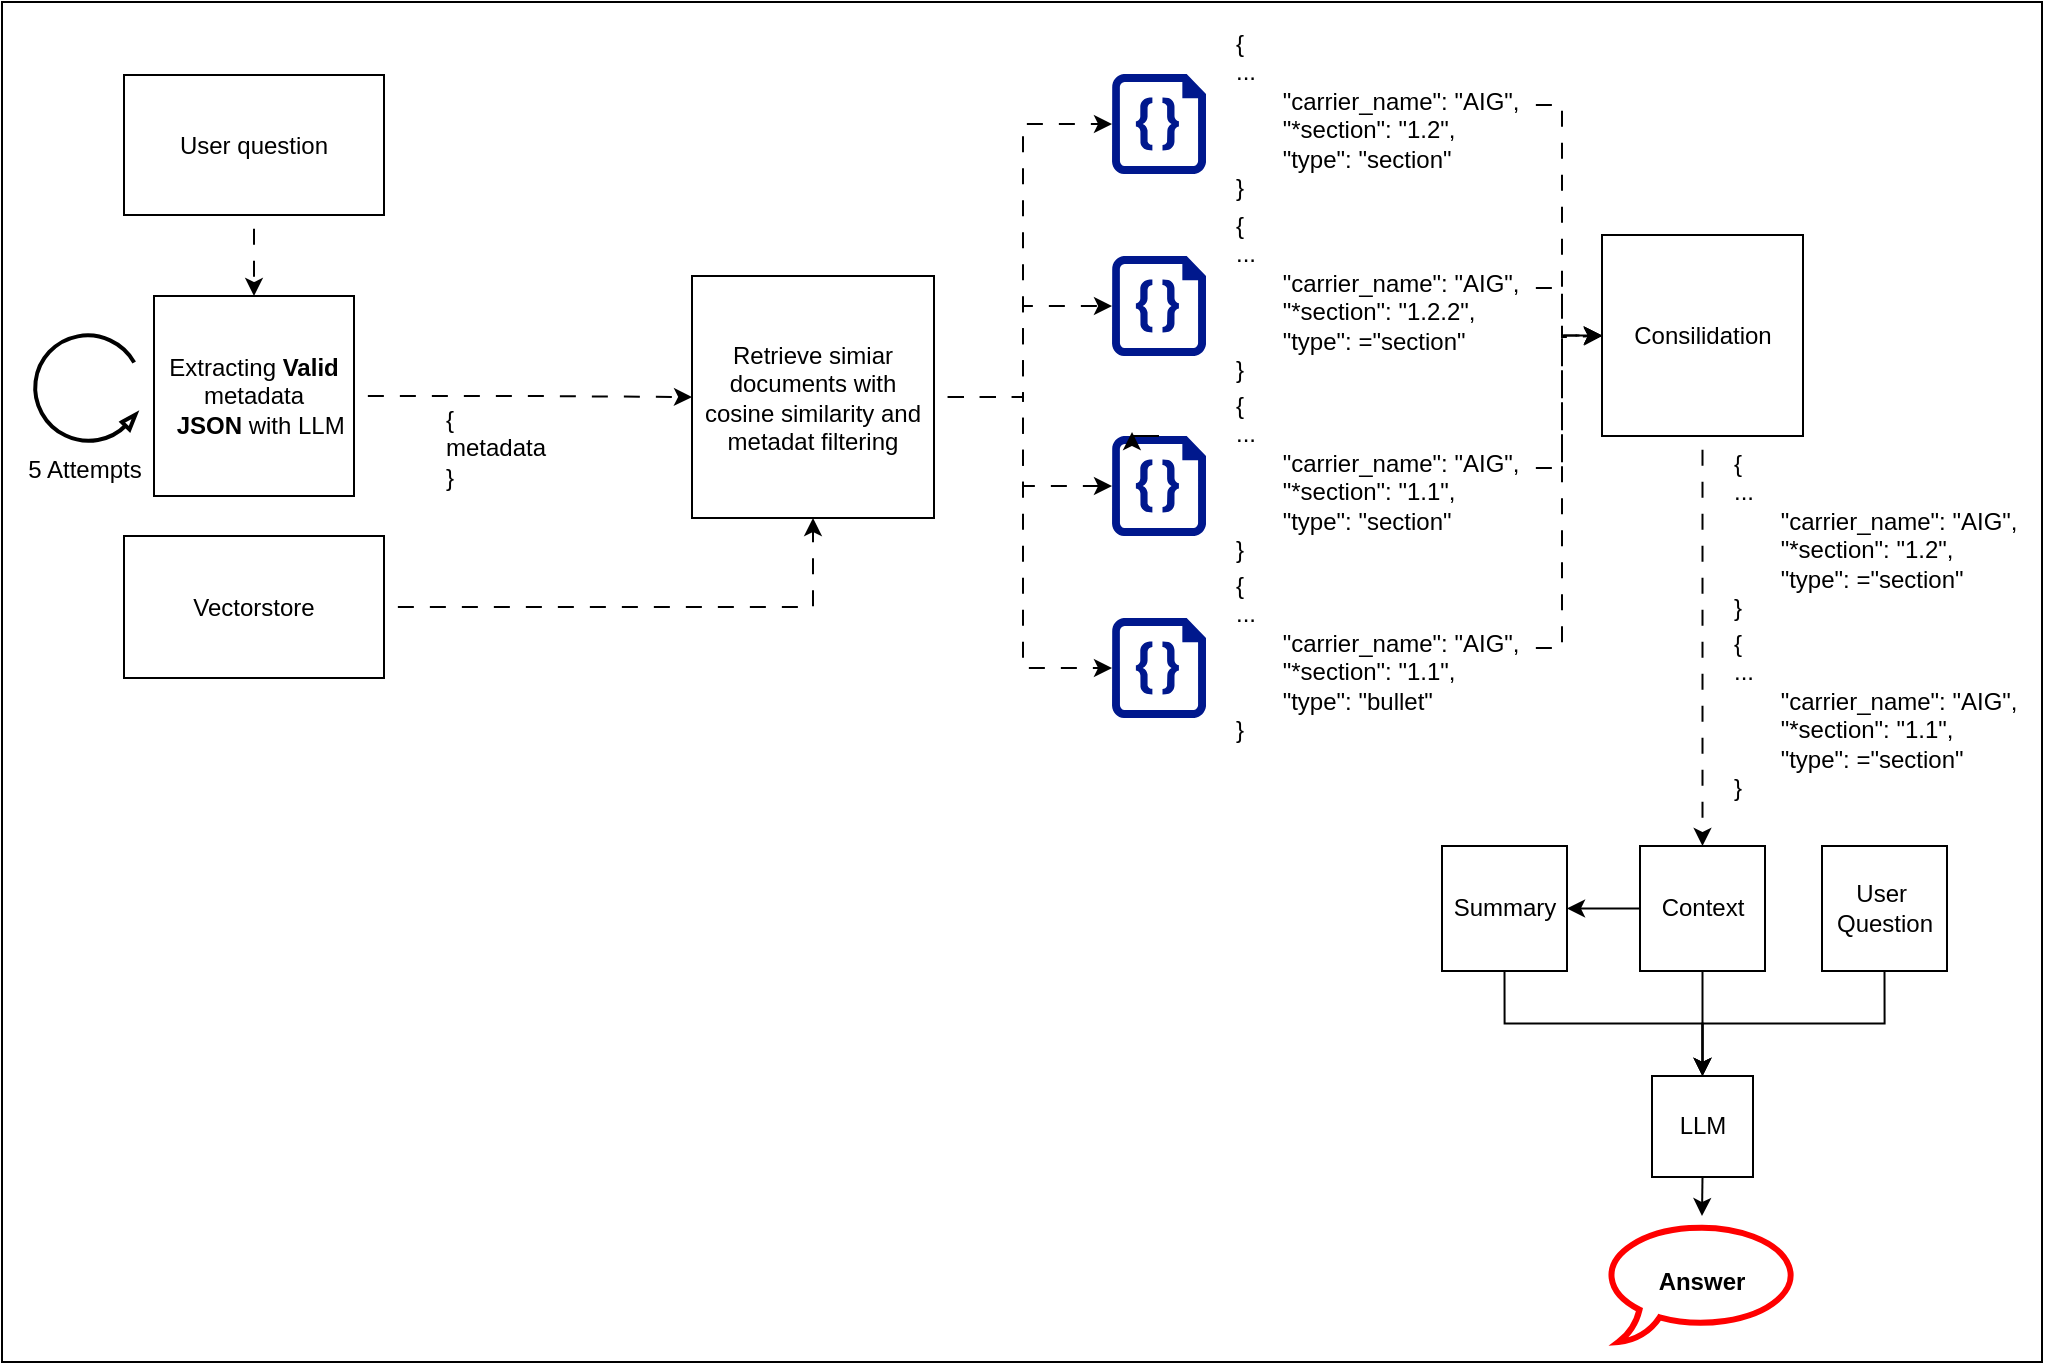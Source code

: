 <mxfile version="26.2.5">
  <diagram name="Page-1" id="iORtpcLDI9qJ4xYqakeK">
    <mxGraphModel dx="2462" dy="759" grid="1" gridSize="10" guides="1" tooltips="1" connect="1" arrows="1" fold="1" page="1" pageScale="1" pageWidth="1100" pageHeight="850" math="0" shadow="0">
      <root>
        <mxCell id="0" />
        <mxCell id="1" parent="0" />
        <mxCell id="EXGRSp4ZxNFS2PTwkuX2-83" value="" style="whiteSpace=wrap;html=1;" vertex="1" parent="1">
          <mxGeometry x="-1090" y="13" width="1020" height="680" as="geometry" />
        </mxCell>
        <mxCell id="EXGRSp4ZxNFS2PTwkuX2-75" value="&lt;b style=&quot;text-wrap-mode: nowrap;&quot;&gt;Answer&lt;/b&gt;" style="whiteSpace=wrap;html=1;shape=mxgraph.basic.oval_callout;strokeColor=#FF0000;strokeWidth=3;" vertex="1" parent="1">
          <mxGeometry x="-290" y="623" width="100" height="60" as="geometry" />
        </mxCell>
        <mxCell id="EXGRSp4ZxNFS2PTwkuX2-41" style="edgeStyle=orthogonalEdgeStyle;rounded=0;orthogonalLoop=1;jettySize=auto;html=1;exitX=1;exitY=0.5;exitDx=0;exitDy=0;entryX=0.5;entryY=1;entryDx=0;entryDy=0;flowAnimation=1;" edge="1" parent="1" source="EXGRSp4ZxNFS2PTwkuX2-1" target="EXGRSp4ZxNFS2PTwkuX2-2">
          <mxGeometry relative="1" as="geometry" />
        </mxCell>
        <mxCell id="EXGRSp4ZxNFS2PTwkuX2-1" value="Vectorstore" style="whiteSpace=wrap;html=1;" vertex="1" parent="1">
          <mxGeometry x="-1029" y="280" width="130" height="71" as="geometry" />
        </mxCell>
        <mxCell id="EXGRSp4ZxNFS2PTwkuX2-2" value="Retrieve simiar documents with cosine similarity and metadat filtering" style="whiteSpace=wrap;html=1;aspect=fixed;" vertex="1" parent="1">
          <mxGeometry x="-745" y="150" width="121" height="121" as="geometry" />
        </mxCell>
        <mxCell id="EXGRSp4ZxNFS2PTwkuX2-39" style="edgeStyle=orthogonalEdgeStyle;rounded=0;orthogonalLoop=1;jettySize=auto;html=1;exitX=0.5;exitY=1;exitDx=0;exitDy=0;flowAnimation=1;" edge="1" parent="1" source="EXGRSp4ZxNFS2PTwkuX2-5" target="EXGRSp4ZxNFS2PTwkuX2-31">
          <mxGeometry relative="1" as="geometry" />
        </mxCell>
        <mxCell id="EXGRSp4ZxNFS2PTwkuX2-5" value="User question" style="whiteSpace=wrap;html=1;" vertex="1" parent="1">
          <mxGeometry x="-1029" y="49.5" width="130" height="70" as="geometry" />
        </mxCell>
        <mxCell id="EXGRSp4ZxNFS2PTwkuX2-12" value="" style="sketch=0;aspect=fixed;pointerEvents=1;shadow=0;dashed=0;html=1;strokeColor=none;labelPosition=center;verticalLabelPosition=bottom;verticalAlign=top;align=center;fillColor=#00188D;shape=mxgraph.azure.code_file" vertex="1" parent="1">
          <mxGeometry x="-535" y="49" width="47" height="50" as="geometry" />
        </mxCell>
        <mxCell id="EXGRSp4ZxNFS2PTwkuX2-13" value="" style="sketch=0;aspect=fixed;pointerEvents=1;shadow=0;dashed=0;html=1;strokeColor=none;labelPosition=center;verticalLabelPosition=bottom;verticalAlign=top;align=center;fillColor=#00188D;shape=mxgraph.azure.code_file" vertex="1" parent="1">
          <mxGeometry x="-535" y="140" width="47" height="50" as="geometry" />
        </mxCell>
        <mxCell id="EXGRSp4ZxNFS2PTwkuX2-14" value="" style="sketch=0;aspect=fixed;pointerEvents=1;shadow=0;dashed=0;html=1;strokeColor=none;labelPosition=center;verticalLabelPosition=bottom;verticalAlign=top;align=center;fillColor=#00188D;shape=mxgraph.azure.code_file" vertex="1" parent="1">
          <mxGeometry x="-535" y="230" width="47" height="50" as="geometry" />
        </mxCell>
        <mxCell id="EXGRSp4ZxNFS2PTwkuX2-55" style="edgeStyle=orthogonalEdgeStyle;rounded=0;orthogonalLoop=1;jettySize=auto;html=1;entryX=0;entryY=0.5;entryDx=0;entryDy=0;flowAnimation=1;" edge="1" parent="1" source="EXGRSp4ZxNFS2PTwkuX2-15" target="EXGRSp4ZxNFS2PTwkuX2-47">
          <mxGeometry relative="1" as="geometry" />
        </mxCell>
        <mxCell id="EXGRSp4ZxNFS2PTwkuX2-15" value="&lt;div&gt;{&lt;/div&gt;&lt;div&gt;...&lt;/div&gt;&lt;div&gt;&amp;nbsp; &amp;nbsp; &amp;nbsp; &amp;nbsp;&quot;carrier_name&quot;: &quot;AIG&quot;,&lt;/div&gt;&lt;div&gt;&amp;nbsp; &amp;nbsp; &amp;nbsp; &amp;nbsp;&quot;*section&quot;: &quot;1.2&quot;,&lt;/div&gt;&lt;div&gt;&amp;nbsp; &amp;nbsp; &amp;nbsp; &amp;nbsp;&quot;type&quot;: &quot;section&quot;&lt;/div&gt;&lt;div&gt;}&lt;/div&gt;" style="text;whiteSpace=wrap;html=1;" vertex="1" parent="1">
          <mxGeometry x="-475" y="19.5" width="145" height="90" as="geometry" />
        </mxCell>
        <mxCell id="EXGRSp4ZxNFS2PTwkuX2-54" style="edgeStyle=orthogonalEdgeStyle;rounded=0;orthogonalLoop=1;jettySize=auto;html=1;exitX=1;exitY=0.5;exitDx=0;exitDy=0;flowAnimation=1;" edge="1" parent="1" source="EXGRSp4ZxNFS2PTwkuX2-16">
          <mxGeometry relative="1" as="geometry">
            <mxPoint x="-290" y="180" as="targetPoint" />
          </mxGeometry>
        </mxCell>
        <mxCell id="EXGRSp4ZxNFS2PTwkuX2-16" value="&lt;div&gt;{&lt;/div&gt;&lt;div&gt;...&lt;/div&gt;&lt;div&gt;&amp;nbsp; &amp;nbsp; &amp;nbsp; &amp;nbsp;&quot;carrier_name&quot;: &quot;AIG&quot;,&lt;/div&gt;&lt;div&gt;&amp;nbsp; &amp;nbsp; &amp;nbsp; &amp;nbsp;&quot;*section&quot;: &quot;1.2.2&quot;,&lt;/div&gt;&lt;div&gt;&amp;nbsp; &amp;nbsp; &amp;nbsp; &amp;nbsp;&quot;type&quot;: =&quot;section&quot;&lt;/div&gt;&lt;div&gt;}&lt;/div&gt;" style="text;whiteSpace=wrap;html=1;" vertex="1" parent="1">
          <mxGeometry x="-475" y="111" width="145" height="90" as="geometry" />
        </mxCell>
        <mxCell id="EXGRSp4ZxNFS2PTwkuX2-53" style="edgeStyle=orthogonalEdgeStyle;rounded=0;orthogonalLoop=1;jettySize=auto;html=1;exitX=1;exitY=0.5;exitDx=0;exitDy=0;entryX=0;entryY=0.5;entryDx=0;entryDy=0;flowAnimation=1;" edge="1" parent="1" source="EXGRSp4ZxNFS2PTwkuX2-18" target="EXGRSp4ZxNFS2PTwkuX2-47">
          <mxGeometry relative="1" as="geometry" />
        </mxCell>
        <mxCell id="EXGRSp4ZxNFS2PTwkuX2-18" value="&lt;div&gt;{&lt;/div&gt;&lt;div&gt;...&lt;/div&gt;&lt;div&gt;&amp;nbsp; &amp;nbsp; &amp;nbsp; &amp;nbsp;&quot;carrier_name&quot;: &quot;AIG&quot;,&lt;/div&gt;&lt;div&gt;&amp;nbsp; &amp;nbsp; &amp;nbsp; &amp;nbsp;&quot;*section&quot;: &quot;1.1&quot;,&lt;/div&gt;&lt;div&gt;&amp;nbsp; &amp;nbsp; &amp;nbsp; &amp;nbsp;&quot;type&quot;: &quot;section&quot;&lt;br&gt;&lt;/div&gt;&lt;div&gt;}&lt;/div&gt;" style="text;whiteSpace=wrap;html=1;" vertex="1" parent="1">
          <mxGeometry x="-475" y="201" width="145" height="90" as="geometry" />
        </mxCell>
        <mxCell id="EXGRSp4ZxNFS2PTwkuX2-21" value="" style="sketch=0;aspect=fixed;pointerEvents=1;shadow=0;dashed=0;html=1;strokeColor=none;labelPosition=center;verticalLabelPosition=bottom;verticalAlign=top;align=center;fillColor=#00188D;shape=mxgraph.azure.code_file" vertex="1" parent="1">
          <mxGeometry x="-535" y="321" width="47" height="50" as="geometry" />
        </mxCell>
        <mxCell id="EXGRSp4ZxNFS2PTwkuX2-52" style="edgeStyle=orthogonalEdgeStyle;rounded=0;orthogonalLoop=1;jettySize=auto;html=1;exitX=1;exitY=0.5;exitDx=0;exitDy=0;entryX=0;entryY=0.5;entryDx=0;entryDy=0;flowAnimation=1;" edge="1" parent="1" source="EXGRSp4ZxNFS2PTwkuX2-22" target="EXGRSp4ZxNFS2PTwkuX2-47">
          <mxGeometry relative="1" as="geometry" />
        </mxCell>
        <mxCell id="EXGRSp4ZxNFS2PTwkuX2-22" value="&lt;div&gt;{&lt;/div&gt;&lt;div&gt;...&lt;/div&gt;&lt;div&gt;&amp;nbsp; &amp;nbsp; &amp;nbsp; &amp;nbsp;&quot;carrier_name&quot;: &quot;AIG&quot;,&lt;/div&gt;&lt;div&gt;&amp;nbsp; &amp;nbsp; &amp;nbsp; &amp;nbsp;&quot;*section&quot;: &quot;1.1&quot;,&lt;/div&gt;&lt;div&gt;&amp;nbsp; &amp;nbsp; &amp;nbsp; &amp;nbsp;&quot;type&quot;: &quot;bullet&quot;&lt;br&gt;&lt;/div&gt;&lt;div&gt;}&lt;/div&gt;" style="text;whiteSpace=wrap;html=1;" vertex="1" parent="1">
          <mxGeometry x="-475" y="291" width="145" height="90" as="geometry" />
        </mxCell>
        <mxCell id="EXGRSp4ZxNFS2PTwkuX2-23" style="edgeStyle=orthogonalEdgeStyle;rounded=0;orthogonalLoop=1;jettySize=auto;html=1;exitX=0.5;exitY=0;exitDx=0;exitDy=0;exitPerimeter=0;entryX=0.213;entryY=-0.04;entryDx=0;entryDy=0;entryPerimeter=0;" edge="1" parent="1" source="EXGRSp4ZxNFS2PTwkuX2-14" target="EXGRSp4ZxNFS2PTwkuX2-14">
          <mxGeometry relative="1" as="geometry" />
        </mxCell>
        <mxCell id="EXGRSp4ZxNFS2PTwkuX2-24" style="edgeStyle=orthogonalEdgeStyle;rounded=0;orthogonalLoop=1;jettySize=auto;html=1;entryX=0;entryY=0.5;entryDx=0;entryDy=0;entryPerimeter=0;exitX=1;exitY=0.5;exitDx=0;exitDy=0;flowAnimation=1;" edge="1" parent="1" source="EXGRSp4ZxNFS2PTwkuX2-2" target="EXGRSp4ZxNFS2PTwkuX2-12">
          <mxGeometry relative="1" as="geometry" />
        </mxCell>
        <mxCell id="EXGRSp4ZxNFS2PTwkuX2-25" style="edgeStyle=orthogonalEdgeStyle;rounded=0;orthogonalLoop=1;jettySize=auto;html=1;exitX=1;exitY=0.5;exitDx=0;exitDy=0;entryX=0;entryY=0.5;entryDx=0;entryDy=0;entryPerimeter=0;flowAnimation=1;" edge="1" parent="1" source="EXGRSp4ZxNFS2PTwkuX2-2" target="EXGRSp4ZxNFS2PTwkuX2-21">
          <mxGeometry relative="1" as="geometry" />
        </mxCell>
        <mxCell id="EXGRSp4ZxNFS2PTwkuX2-26" style="edgeStyle=orthogonalEdgeStyle;rounded=0;orthogonalLoop=1;jettySize=auto;html=1;exitX=1;exitY=0.5;exitDx=0;exitDy=0;entryX=0;entryY=0.5;entryDx=0;entryDy=0;entryPerimeter=0;flowAnimation=1;" edge="1" parent="1" source="EXGRSp4ZxNFS2PTwkuX2-2" target="EXGRSp4ZxNFS2PTwkuX2-13">
          <mxGeometry relative="1" as="geometry" />
        </mxCell>
        <mxCell id="EXGRSp4ZxNFS2PTwkuX2-27" style="edgeStyle=orthogonalEdgeStyle;rounded=0;orthogonalLoop=1;jettySize=auto;html=1;exitX=1;exitY=0.5;exitDx=0;exitDy=0;entryX=0;entryY=0.5;entryDx=0;entryDy=0;entryPerimeter=0;flowAnimation=1;" edge="1" parent="1" source="EXGRSp4ZxNFS2PTwkuX2-2" target="EXGRSp4ZxNFS2PTwkuX2-14">
          <mxGeometry relative="1" as="geometry" />
        </mxCell>
        <mxCell id="EXGRSp4ZxNFS2PTwkuX2-40" style="edgeStyle=orthogonalEdgeStyle;rounded=0;orthogonalLoop=1;jettySize=auto;html=1;exitX=1;exitY=0.5;exitDx=0;exitDy=0;flowAnimation=1;" edge="1" parent="1" source="EXGRSp4ZxNFS2PTwkuX2-31" target="EXGRSp4ZxNFS2PTwkuX2-2">
          <mxGeometry relative="1" as="geometry" />
        </mxCell>
        <mxCell id="EXGRSp4ZxNFS2PTwkuX2-31" value="Extracting &lt;b&gt;Valid&lt;/b&gt; metadata&lt;div&gt;&amp;nbsp; &lt;b&gt;JSON&amp;nbsp;&lt;/b&gt;&lt;span style=&quot;background-color: transparent; color: light-dark(rgb(0, 0, 0), rgb(255, 255, 255));&quot;&gt;with LLM&lt;/span&gt;&lt;/div&gt;" style="whiteSpace=wrap;html=1;aspect=fixed;" vertex="1" parent="1">
          <mxGeometry x="-1014" y="160" width="100" height="100" as="geometry" />
        </mxCell>
        <mxCell id="EXGRSp4ZxNFS2PTwkuX2-32" value="" style="verticalLabelPosition=bottom;html=1;verticalAlign=top;strokeWidth=2;shape=mxgraph.lean_mapping.physical_pull;pointerEvents=1;rotation=-60;direction=south;" vertex="1" parent="1">
          <mxGeometry x="-1072.75" y="178.89" width="53" height="55" as="geometry" />
        </mxCell>
        <mxCell id="EXGRSp4ZxNFS2PTwkuX2-33" value="5 Attempts" style="text;html=1;align=center;verticalAlign=middle;resizable=0;points=[];autosize=1;strokeColor=none;fillColor=none;" vertex="1" parent="1">
          <mxGeometry x="-1089.25" y="232" width="80" height="30" as="geometry" />
        </mxCell>
        <mxCell id="EXGRSp4ZxNFS2PTwkuX2-38" value="{&#xa;metadata&#xa;}" style="text;whiteSpace=wrap;" vertex="1" parent="1">
          <mxGeometry x="-870" y="208" width="55.5" height="54" as="geometry" />
        </mxCell>
        <mxCell id="EXGRSp4ZxNFS2PTwkuX2-64" style="edgeStyle=orthogonalEdgeStyle;rounded=0;orthogonalLoop=1;jettySize=auto;html=1;exitX=0.5;exitY=1;exitDx=0;exitDy=0;entryX=0.5;entryY=0;entryDx=0;entryDy=0;flowAnimation=1;" edge="1" parent="1" source="EXGRSp4ZxNFS2PTwkuX2-47" target="EXGRSp4ZxNFS2PTwkuX2-61">
          <mxGeometry relative="1" as="geometry" />
        </mxCell>
        <mxCell id="EXGRSp4ZxNFS2PTwkuX2-47" value="Consilidation" style="whiteSpace=wrap;html=1;aspect=fixed;" vertex="1" parent="1">
          <mxGeometry x="-290" y="129.5" width="100.5" height="100.5" as="geometry" />
        </mxCell>
        <mxCell id="EXGRSp4ZxNFS2PTwkuX2-56" value="&lt;div&gt;{&lt;/div&gt;&lt;div&gt;...&lt;/div&gt;&lt;div&gt;&amp;nbsp; &amp;nbsp; &amp;nbsp; &amp;nbsp;&quot;carrier_name&quot;: &quot;AIG&quot;,&lt;/div&gt;&lt;div&gt;&amp;nbsp; &amp;nbsp; &amp;nbsp; &amp;nbsp;&quot;*section&quot;: &quot;1.2&quot;,&lt;/div&gt;&lt;div&gt;&amp;nbsp; &amp;nbsp; &amp;nbsp; &amp;nbsp;&quot;type&quot;: =&quot;section&quot;&lt;/div&gt;&lt;div&gt;}&lt;/div&gt;" style="text;whiteSpace=wrap;html=1;" vertex="1" parent="1">
          <mxGeometry x="-226" y="230" width="145" height="90" as="geometry" />
        </mxCell>
        <mxCell id="EXGRSp4ZxNFS2PTwkuX2-57" value="&lt;div&gt;{&lt;/div&gt;&lt;div&gt;...&lt;/div&gt;&lt;div&gt;&amp;nbsp; &amp;nbsp; &amp;nbsp; &amp;nbsp;&quot;carrier_name&quot;: &quot;AIG&quot;,&lt;/div&gt;&lt;div&gt;&amp;nbsp; &amp;nbsp; &amp;nbsp; &amp;nbsp;&quot;*section&quot;: &quot;1.1&quot;,&lt;/div&gt;&lt;div&gt;&amp;nbsp; &amp;nbsp; &amp;nbsp; &amp;nbsp;&quot;type&quot;: =&quot;section&quot;&lt;/div&gt;&lt;div&gt;}&lt;/div&gt;" style="text;whiteSpace=wrap;html=1;" vertex="1" parent="1">
          <mxGeometry x="-226" y="320" width="145" height="90" as="geometry" />
        </mxCell>
        <mxCell id="EXGRSp4ZxNFS2PTwkuX2-77" style="edgeStyle=orthogonalEdgeStyle;rounded=0;orthogonalLoop=1;jettySize=auto;html=1;exitX=0.5;exitY=1;exitDx=0;exitDy=0;" edge="1" parent="1" source="EXGRSp4ZxNFS2PTwkuX2-58">
          <mxGeometry relative="1" as="geometry">
            <mxPoint x="-240" y="620" as="targetPoint" />
          </mxGeometry>
        </mxCell>
        <mxCell id="EXGRSp4ZxNFS2PTwkuX2-58" value="LLM" style="whiteSpace=wrap;html=1;aspect=fixed;" vertex="1" parent="1">
          <mxGeometry x="-265" y="550" width="50.5" height="50.5" as="geometry" />
        </mxCell>
        <mxCell id="EXGRSp4ZxNFS2PTwkuX2-68" style="edgeStyle=orthogonalEdgeStyle;rounded=0;orthogonalLoop=1;jettySize=auto;html=1;exitX=0.5;exitY=1;exitDx=0;exitDy=0;" edge="1" parent="1" source="EXGRSp4ZxNFS2PTwkuX2-60" target="EXGRSp4ZxNFS2PTwkuX2-58">
          <mxGeometry relative="1" as="geometry" />
        </mxCell>
        <mxCell id="EXGRSp4ZxNFS2PTwkuX2-60" value="Summary" style="whiteSpace=wrap;html=1;aspect=fixed;" vertex="1" parent="1">
          <mxGeometry x="-370" y="435" width="62.5" height="62.5" as="geometry" />
        </mxCell>
        <mxCell id="EXGRSp4ZxNFS2PTwkuX2-65" style="edgeStyle=orthogonalEdgeStyle;rounded=0;orthogonalLoop=1;jettySize=auto;html=1;exitX=0;exitY=0.5;exitDx=0;exitDy=0;entryX=1;entryY=0.5;entryDx=0;entryDy=0;" edge="1" parent="1" source="EXGRSp4ZxNFS2PTwkuX2-61" target="EXGRSp4ZxNFS2PTwkuX2-60">
          <mxGeometry relative="1" as="geometry" />
        </mxCell>
        <mxCell id="EXGRSp4ZxNFS2PTwkuX2-73" style="edgeStyle=orthogonalEdgeStyle;rounded=0;orthogonalLoop=1;jettySize=auto;html=1;exitX=0.5;exitY=1;exitDx=0;exitDy=0;entryX=0.5;entryY=0;entryDx=0;entryDy=0;" edge="1" parent="1" source="EXGRSp4ZxNFS2PTwkuX2-61" target="EXGRSp4ZxNFS2PTwkuX2-58">
          <mxGeometry relative="1" as="geometry" />
        </mxCell>
        <mxCell id="EXGRSp4ZxNFS2PTwkuX2-61" value="Context" style="whiteSpace=wrap;html=1;aspect=fixed;" vertex="1" parent="1">
          <mxGeometry x="-271" y="435" width="62.5" height="62.5" as="geometry" />
        </mxCell>
        <mxCell id="EXGRSp4ZxNFS2PTwkuX2-72" style="edgeStyle=orthogonalEdgeStyle;rounded=0;orthogonalLoop=1;jettySize=auto;html=1;exitX=0.5;exitY=1;exitDx=0;exitDy=0;" edge="1" parent="1" source="EXGRSp4ZxNFS2PTwkuX2-66" target="EXGRSp4ZxNFS2PTwkuX2-58">
          <mxGeometry relative="1" as="geometry" />
        </mxCell>
        <mxCell id="EXGRSp4ZxNFS2PTwkuX2-66" value="User&amp;nbsp;&lt;div&gt;Question&lt;/div&gt;" style="whiteSpace=wrap;html=1;aspect=fixed;" vertex="1" parent="1">
          <mxGeometry x="-180" y="435" width="62.5" height="62.5" as="geometry" />
        </mxCell>
      </root>
    </mxGraphModel>
  </diagram>
</mxfile>
